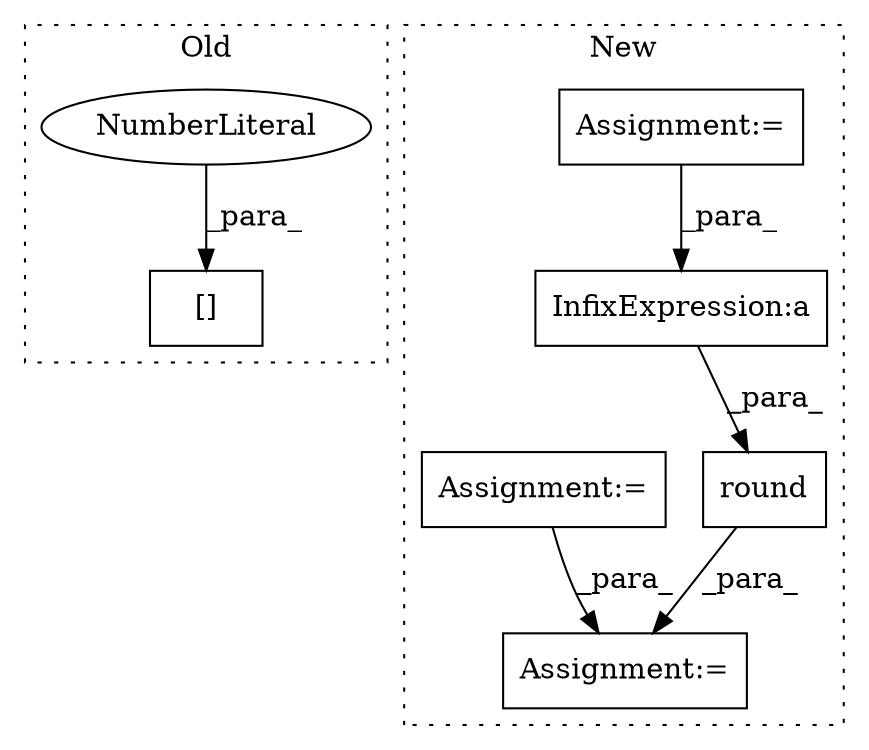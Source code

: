 digraph G {
subgraph cluster0 {
1 [label="[]" a="2" s="1394,1406" l="11,1" shape="box"];
5 [label="NumberLiteral" a="34" s="1405" l="1" shape="ellipse"];
label = "Old";
style="dotted";
}
subgraph cluster1 {
2 [label="round" a="32" s="1690,1714" l="6,1" shape="box"];
3 [label="Assignment:=" a="7" s="1992" l="1" shape="box"];
4 [label="Assignment:=" a="7" s="1130" l="5" shape="box"];
6 [label="Assignment:=" a="7" s="1750" l="1" shape="box"];
7 [label="InfixExpression:a" a="27" s="1706" l="3" shape="box"];
label = "New";
style="dotted";
}
2 -> 3 [label="_para_"];
4 -> 7 [label="_para_"];
5 -> 1 [label="_para_"];
6 -> 3 [label="_para_"];
7 -> 2 [label="_para_"];
}